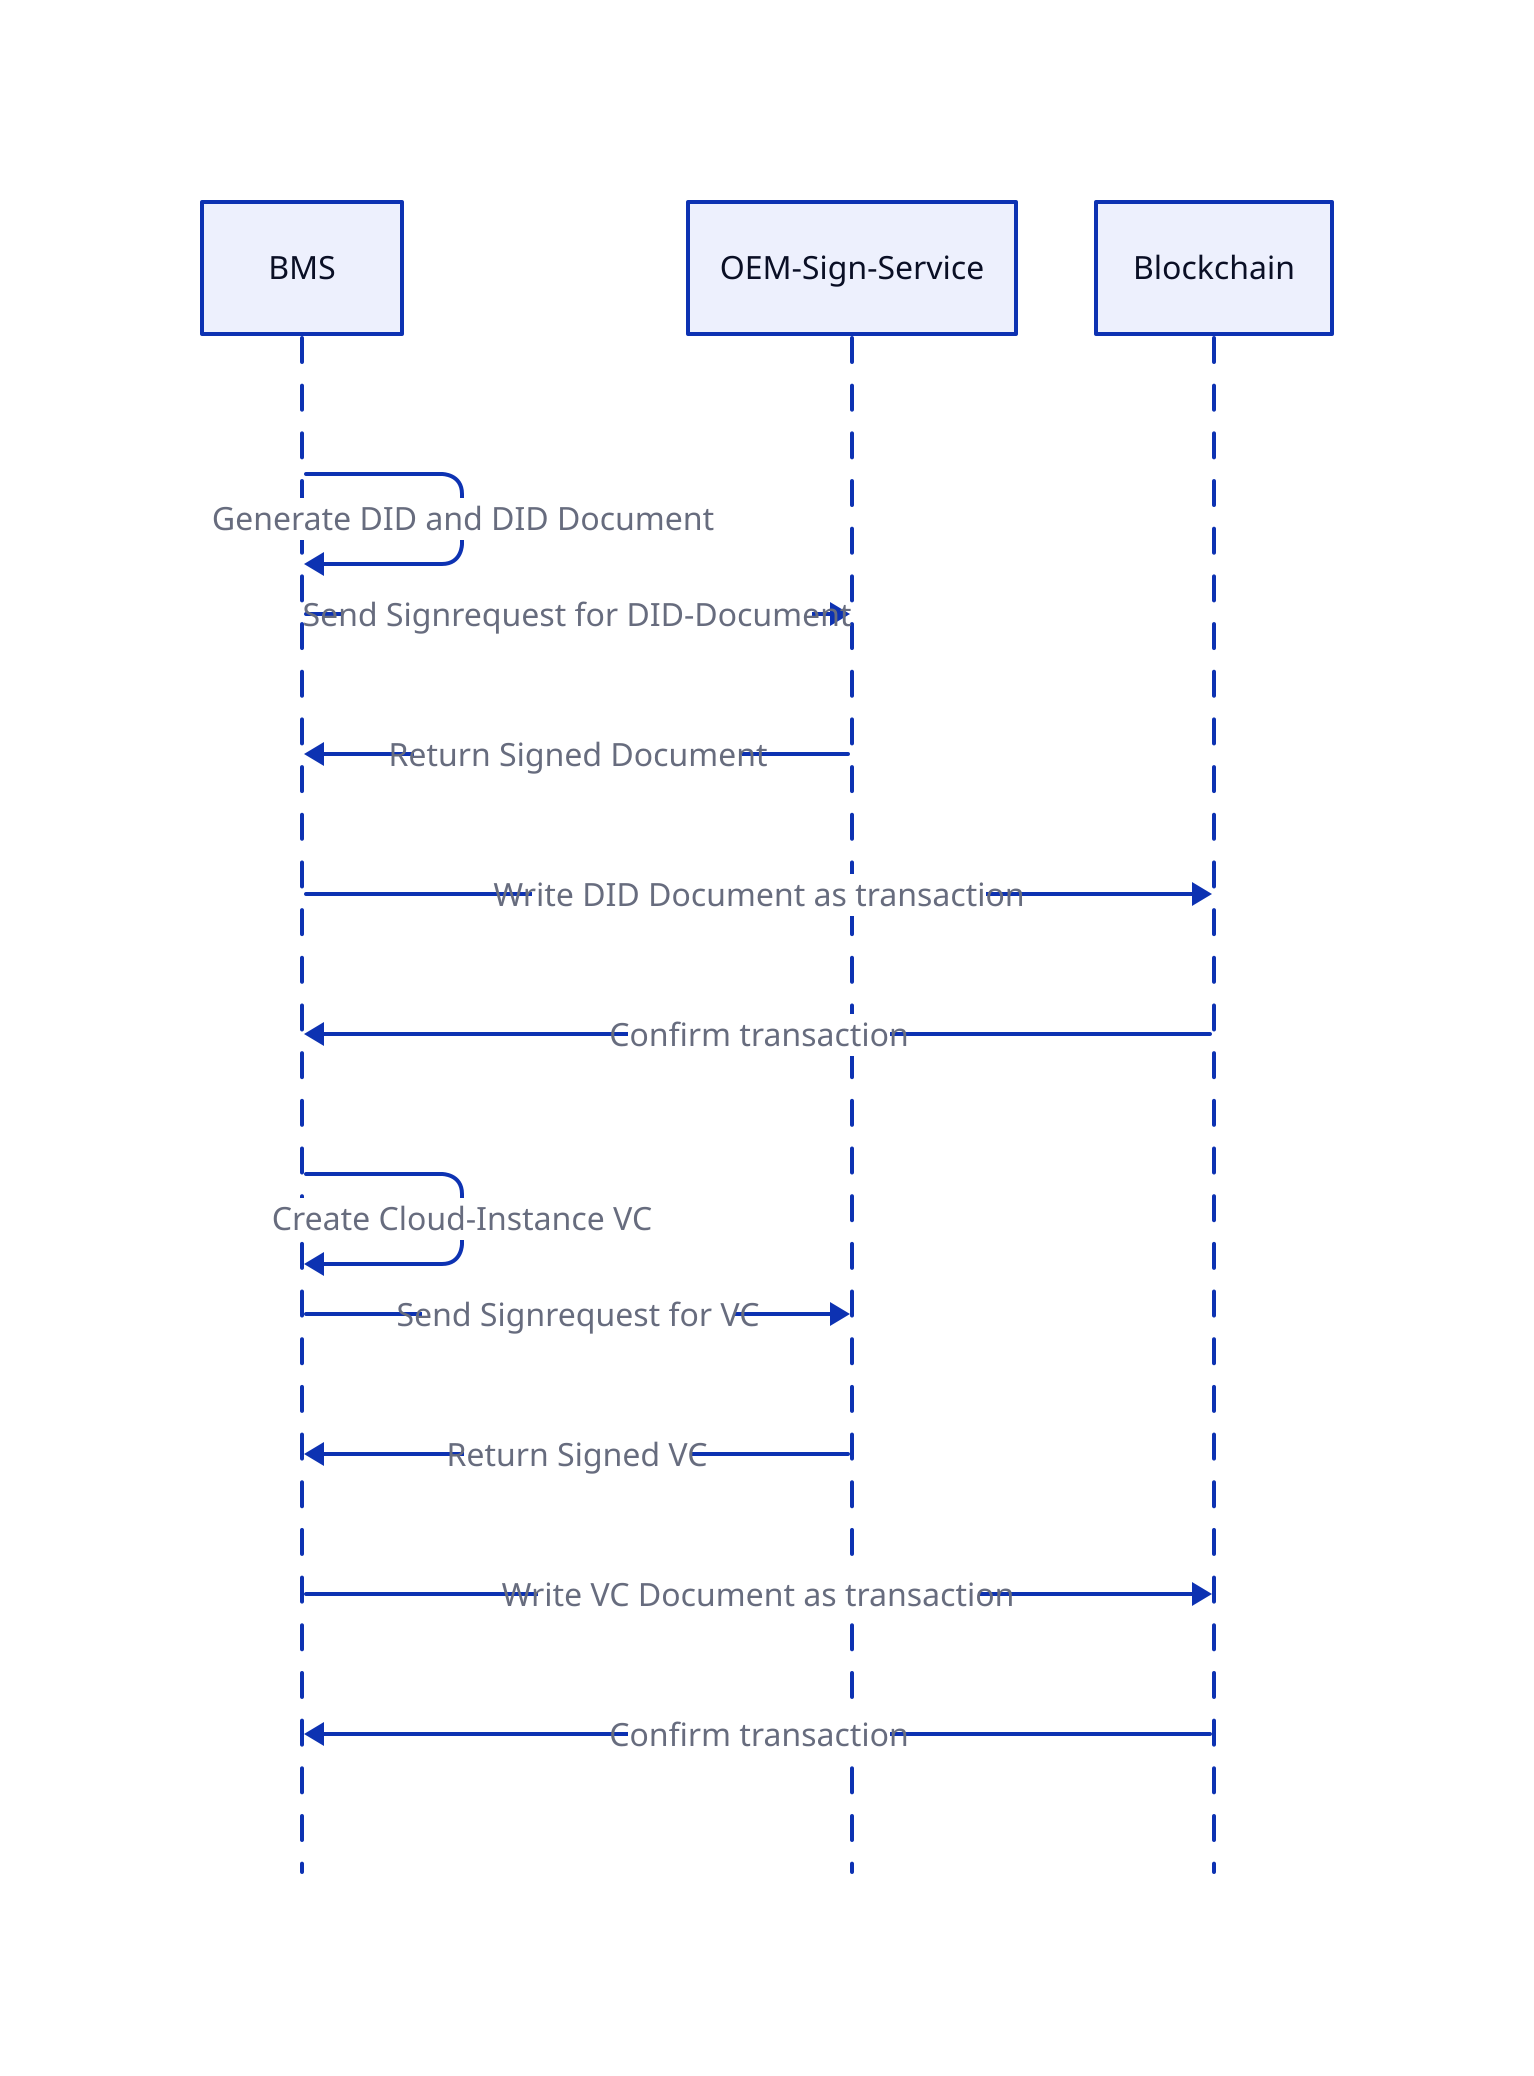 shape: sequence_diagram

BMS -> BMS: Generate DID and DID Document
BMS -> OEM-Sign-Service: Send Signrequest for DID-Document
OEM-Sign-Service -> BMS: Return Signed Document
BMS -> Blockchain: Write DID Document as transaction
Blockchain -> BMS: Confirm transaction
BMS -> BMS: Create Cloud-Instance VC
BMS -> OEM-Sign-Service: Send Signrequest for VC
OEM-Sign-Service -> BMS: Return Signed VC
BMS -> Blockchain: Write VC Document as transaction
Blockchain -> BMS: Confirm transaction
